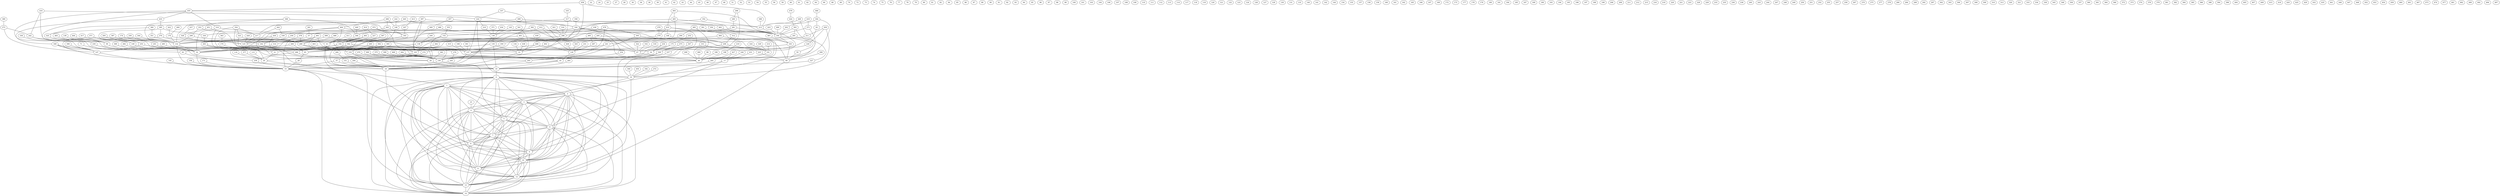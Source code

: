graph {
	0 [label=0]
	1 [label=1]
	2 [label=2]
	3 [label=3]
	4 [label=4]
	5 [label=5]
	6 [label=6]
	7 [label=7]
	8 [label=8]
	9 [label=9]
	10 [label=10]
	11 [label=11]
	12 [label=12]
	13 [label=13]
	14 [label=14]
	15 [label=15]
	16 [label=16]
	17 [label=17]
	18 [label=18]
	19 [label=19]
	20 [label=20]
	21 [label=21]
	22 [label=22]
	23 [label=23]
	24 [label=24]
	25 [label=25]
	26 [label=26]
	27 [label=27]
	28 [label=28]
	29 [label=29]
	30 [label=30]
	31 [label=31]
	32 [label=32]
	33 [label=33]
	34 [label=34]
	35 [label=35]
	36 [label=36]
	37 [label=37]
	38 [label=38]
	39 [label=39]
	40 [label=40]
	41 [label=41]
	42 [label=42]
	43 [label=43]
	44 [label=44]
	45 [label=45]
	46 [label=46]
	47 [label=47]
	48 [label=48]
	49 [label=49]
	50 [label=50]
	51 [label=51]
	52 [label=52]
	53 [label=53]
	54 [label=54]
	55 [label=55]
	56 [label=56]
	57 [label=57]
	58 [label=58]
	59 [label=59]
	60 [label=60]
	61 [label=61]
	62 [label=62]
	63 [label=63]
	64 [label=64]
	65 [label=65]
	66 [label=66]
	67 [label=67]
	68 [label=68]
	69 [label=69]
	70 [label=70]
	71 [label=71]
	72 [label=72]
	73 [label=73]
	74 [label=74]
	75 [label=75]
	76 [label=76]
	77 [label=77]
	78 [label=78]
	79 [label=79]
	80 [label=80]
	81 [label=81]
	82 [label=82]
	83 [label=83]
	84 [label=84]
	85 [label=85]
	86 [label=86]
	87 [label=87]
	88 [label=88]
	89 [label=89]
	90 [label=90]
	91 [label=91]
	92 [label=92]
	93 [label=93]
	94 [label=94]
	95 [label=95]
	96 [label=96]
	97 [label=97]
	98 [label=98]
	99 [label=99]
	100 [label=100]
	101 [label=101]
	102 [label=102]
	103 [label=103]
	104 [label=104]
	105 [label=105]
	106 [label=106]
	107 [label=107]
	108 [label=108]
	109 [label=109]
	110 [label=110]
	111 [label=111]
	112 [label=112]
	113 [label=113]
	114 [label=114]
	115 [label=115]
	116 [label=116]
	117 [label=117]
	118 [label=118]
	119 [label=119]
	120 [label=120]
	121 [label=121]
	122 [label=122]
	123 [label=123]
	124 [label=124]
	125 [label=125]
	126 [label=126]
	127 [label=127]
	128 [label=128]
	129 [label=129]
	130 [label=130]
	131 [label=131]
	132 [label=132]
	133 [label=133]
	134 [label=134]
	135 [label=135]
	136 [label=136]
	137 [label=137]
	138 [label=138]
	139 [label=139]
	140 [label=140]
	141 [label=141]
	142 [label=142]
	143 [label=143]
	144 [label=144]
	145 [label=145]
	146 [label=146]
	147 [label=147]
	148 [label=148]
	149 [label=149]
	150 [label=150]
	151 [label=151]
	152 [label=152]
	153 [label=153]
	154 [label=154]
	155 [label=155]
	156 [label=156]
	157 [label=157]
	158 [label=158]
	159 [label=159]
	160 [label=160]
	161 [label=161]
	162 [label=162]
	163 [label=163]
	164 [label=164]
	165 [label=165]
	166 [label=166]
	167 [label=167]
	168 [label=168]
	169 [label=169]
	170 [label=170]
	171 [label=171]
	172 [label=172]
	173 [label=173]
	174 [label=174]
	175 [label=175]
	176 [label=176]
	177 [label=177]
	178 [label=178]
	179 [label=179]
	180 [label=180]
	181 [label=181]
	182 [label=182]
	183 [label=183]
	184 [label=184]
	185 [label=185]
	186 [label=186]
	187 [label=187]
	188 [label=188]
	189 [label=189]
	190 [label=190]
	191 [label=191]
	192 [label=192]
	193 [label=193]
	194 [label=194]
	195 [label=195]
	196 [label=196]
	197 [label=197]
	198 [label=198]
	199 [label=199]
	200 [label=200]
	201 [label=201]
	202 [label=202]
	203 [label=203]
	204 [label=204]
	205 [label=205]
	206 [label=206]
	207 [label=207]
	208 [label=208]
	209 [label=209]
	210 [label=210]
	211 [label=211]
	212 [label=212]
	213 [label=213]
	214 [label=214]
	215 [label=215]
	216 [label=216]
	217 [label=217]
	218 [label=218]
	219 [label=219]
	220 [label=220]
	221 [label=221]
	222 [label=222]
	223 [label=223]
	224 [label=224]
	225 [label=225]
	226 [label=226]
	227 [label=227]
	228 [label=228]
	229 [label=229]
	230 [label=230]
	231 [label=231]
	232 [label=232]
	233 [label=233]
	234 [label=234]
	235 [label=235]
	236 [label=236]
	237 [label=237]
	238 [label=238]
	239 [label=239]
	240 [label=240]
	241 [label=241]
	242 [label=242]
	243 [label=243]
	244 [label=244]
	245 [label=245]
	246 [label=246]
	247 [label=247]
	248 [label=248]
	249 [label=249]
	250 [label=250]
	251 [label=251]
	252 [label=252]
	253 [label=253]
	254 [label=254]
	255 [label=255]
	256 [label=256]
	257 [label=257]
	258 [label=258]
	259 [label=259]
	260 [label=260]
	261 [label=261]
	262 [label=262]
	263 [label=263]
	264 [label=264]
	265 [label=265]
	266 [label=266]
	267 [label=267]
	268 [label=268]
	269 [label=269]
	270 [label=270]
	271 [label=271]
	272 [label=272]
	273 [label=273]
	274 [label=274]
	275 [label=275]
	276 [label=276]
	277 [label=277]
	278 [label=278]
	279 [label=279]
	280 [label=280]
	281 [label=281]
	282 [label=282]
	283 [label=283]
	284 [label=284]
	285 [label=285]
	286 [label=286]
	287 [label=287]
	288 [label=288]
	289 [label=289]
	290 [label=290]
	291 [label=291]
	292 [label=292]
	293 [label=293]
	294 [label=294]
	295 [label=295]
	296 [label=296]
	297 [label=297]
	298 [label=298]
	299 [label=299]
	300 [label=300]
	301 [label=301]
	302 [label=302]
	303 [label=303]
	304 [label=304]
	305 [label=305]
	306 [label=306]
	307 [label=307]
	308 [label=308]
	309 [label=309]
	310 [label=310]
	311 [label=311]
	312 [label=312]
	313 [label=313]
	314 [label=314]
	315 [label=315]
	316 [label=316]
	317 [label=317]
	318 [label=318]
	319 [label=319]
	320 [label=320]
	321 [label=321]
	322 [label=322]
	323 [label=323]
	324 [label=324]
	325 [label=325]
	326 [label=326]
	327 [label=327]
	328 [label=328]
	329 [label=329]
	330 [label=330]
	331 [label=331]
	332 [label=332]
	333 [label=333]
	334 [label=334]
	335 [label=335]
	336 [label=336]
	337 [label=337]
	338 [label=338]
	339 [label=339]
	340 [label=340]
	341 [label=341]
	342 [label=342]
	343 [label=343]
	344 [label=344]
	345 [label=345]
	346 [label=346]
	347 [label=347]
	348 [label=348]
	349 [label=349]
	350 [label=350]
	351 [label=351]
	352 [label=352]
	353 [label=353]
	354 [label=354]
	355 [label=355]
	356 [label=356]
	357 [label=357]
	358 [label=358]
	359 [label=359]
	360 [label=360]
	361 [label=361]
	362 [label=362]
	363 [label=363]
	364 [label=364]
	365 [label=365]
	366 [label=366]
	367 [label=367]
	368 [label=368]
	369 [label=369]
	370 [label=370]
	371 [label=371]
	372 [label=372]
	373 [label=373]
	374 [label=374]
	375 [label=375]
	376 [label=376]
	377 [label=377]
	378 [label=378]
	379 [label=379]
	380 [label=380]
	381 [label=381]
	382 [label=382]
	383 [label=383]
	384 [label=384]
	385 [label=385]
	386 [label=386]
	387 [label=387]
	388 [label=388]
	389 [label=389]
	390 [label=390]
	391 [label=391]
	392 [label=392]
	393 [label=393]
	394 [label=394]
	395 [label=395]
	396 [label=396]
	397 [label=397]
	398 [label=398]
	399 [label=399]
	400 [label=400]
	401 [label=401]
	402 [label=402]
	403 [label=403]
	404 [label=404]
	405 [label=405]
	406 [label=406]
	407 [label=407]
	408 [label=408]
	409 [label=409]
	410 [label=410]
	411 [label=411]
	412 [label=412]
	413 [label=413]
	414 [label=414]
	415 [label=415]
	416 [label=416]
	417 [label=417]
	418 [label=418]
	419 [label=419]
	420 [label=420]
	421 [label=421]
	422 [label=422]
	423 [label=423]
	424 [label=424]
	425 [label=425]
	426 [label=426]
	427 [label=427]
	428 [label=428]
	429 [label=429]
	430 [label=430]
	431 [label=431]
	432 [label=432]
	433 [label=433]
	434 [label=434]
	435 [label=435]
	436 [label=436]
	437 [label=437]
	438 [label=438]
	439 [label=439]
	440 [label=440]
	441 [label=441]
	442 [label=442]
	443 [label=443]
	444 [label=444]
	445 [label=445]
	446 [label=446]
	447 [label=447]
	448 [label=448]
	449 [label=449]
	450 [label=450]
	451 [label=451]
	452 [label=452]
	453 [label=453]
	454 [label=454]
	455 [label=455]
	456 [label=456]
	457 [label=457]
	458 [label=458]
	459 [label=459]
	460 [label=460]
	461 [label=461]
	462 [label=462]
	463 [label=463]
	464 [label=464]
	465 [label=465]
	466 [label=466]
	467 [label=467]
	468 [label=468]
	469 [label=469]
	470 [label=470]
	471 [label=471]
	472 [label=472]
	473 [label=473]
	474 [label=474]
	475 [label=475]
	476 [label=476]
	477 [label=477]
	478 [label=478]
	479 [label=479]
	480 [label=480]
	481 [label=481]
	482 [label=482]
	483 [label=483]
	484 [label=484]
	485 [label=485]
	486 [label=486]
	487 [label=487]
	488 [label=488]
	489 [label=489]
	490 [label=490]
	491 [label=491]
	492 [label=492]
	493 [label=493]
	494 [label=494]
	495 [label=495]
	496 [label=496]
	497 [label=497]
	498 [label=498]
	499 [label=499]
	0 -- 1
	0 -- 2
	0 -- 3
	0 -- 4
	0 -- 5
	0 -- 6
	0 -- 7
	0 -- 8
	0 -- 9
	0 -- 10
	0 -- 11
	0 -- 12
	0 -- 13
	0 -- 14
	1 -- 2
	1 -- 3
	1 -- 4
	1 -- 5
	1 -- 6
	1 -- 7
	1 -- 8
	1 -- 9
	1 -- 10
	1 -- 11
	1 -- 12
	1 -- 13
	1 -- 14
	2 -- 3
	2 -- 4
	2 -- 5
	2 -- 6
	2 -- 7
	2 -- 8
	2 -- 9
	2 -- 10
	2 -- 11
	2 -- 12
	2 -- 13
	2 -- 14
	3 -- 4
	3 -- 5
	3 -- 6
	3 -- 7
	3 -- 8
	3 -- 9
	3 -- 10
	3 -- 11
	3 -- 12
	3 -- 13
	3 -- 14
	4 -- 5
	4 -- 6
	4 -- 7
	4 -- 8
	4 -- 9
	4 -- 10
	4 -- 11
	4 -- 12
	4 -- 13
	4 -- 14
	5 -- 6
	5 -- 7
	5 -- 8
	5 -- 9
	5 -- 10
	5 -- 11
	5 -- 12
	5 -- 13
	5 -- 14
	6 -- 7
	6 -- 8
	6 -- 9
	6 -- 10
	6 -- 11
	6 -- 12
	6 -- 13
	6 -- 14
	7 -- 8
	7 -- 9
	7 -- 10
	7 -- 11
	7 -- 12
	7 -- 13
	7 -- 14
	8 -- 9
	8 -- 10
	8 -- 11
	8 -- 12
	8 -- 13
	8 -- 14
	9 -- 10
	9 -- 11
	9 -- 12
	9 -- 13
	9 -- 14
	10 -- 11
	10 -- 12
	10 -- 13
	10 -- 14
	11 -- 12
	11 -- 13
	11 -- 14
	12 -- 13
	12 -- 14
	13 -- 14
	15 -- 7
	15 -- 8
	15 -- 14
	16 -- 2
	16 -- 10
	17 -- 3
	17 -- 6
	18 -- 11
	18 -- 16
	19 -- 0
	20 -- 1
	21 -- 20
	23 -- 4
	26 -- 5
	29 -- 15
	31 -- 13
	31 -- 18
	32 -- 15
	33 -- 18
	34 -- 9
	35 -- 18
	35 -- 19
	37 -- 15
	37 -- 18
	40 -- 19
	49 -- 12
	50 -- 49
	57 -- 15
	58 -- 32
	63 -- 15
	65 -- 29
	67 -- 40
	71 -- 63
	83 -- 67
	88 -- 40
	102 -- 21
	102 -- 32
	102 -- 34
	105 -- 37
	115 -- 20
	116 -- 20
	125 -- 105
	128 -- 35
	132 -- 15
	132 -- 32
	134 -- 33
	135 -- 19
	135 -- 33
	135 -- 105
	136 -- 18
	136 -- 135
	137 -- 15
	137 -- 49
	138 -- 65
	139 -- 58
	143 -- 136
	145 -- 15
	146 -- 18
	147 -- 15
	148 -- 49
	148 -- 132
	149 -- 32
	150 -- 15
	150 -- 19
	151 -- 18
	152 -- 138
	152 -- 150
	153 -- 18
	153 -- 150
	156 -- 15
	163 -- 49
	163 -- 67
	164 -- 50
	164 -- 163
	168 -- 137
	170 -- 105
	171 -- 15
	174 -- 132
	175 -- 34
	175 -- 150
	176 -- 31
	176 -- 132
	182 -- 16
	183 -- 19
	186 -- 40
	188 -- 40
	191 -- 40
	192 -- 18
	192 -- 32
	200 -- 138
	201 -- 65
	202 -- 164
	203 -- 18
	204 -- 18
	205 -- 19
	207 -- 183
	209 -- 40
	209 -- 191
	210 -- 136
	213 -- 164
	214 -- 191
	217 -- 125
	219 -- 188
	222 -- 146
	224 -- 16
	224 -- 137
	224 -- 210
	225 -- 49
	226 -- 34
	227 -- 102
	230 -- 32
	231 -- 128
	232 -- 175
	234 -- 34
	234 -- 137
	237 -- 150
	239 -- 18
	241 -- 137
	241 -- 150
	242 -- 21
	242 -- 58
	245 -- 18
	246 -- 17
	253 -- 19
	253 -- 147
	254 -- 35
	256 -- 132
	259 -- 192
	260 -- 151
	261 -- 57
	262 -- 105
	263 -- 26
	263 -- 153
	264 -- 150
	264 -- 203
	265 -- 153
	266 -- 49
	268 -- 40
	269 -- 26
	269 -- 40
	271 -- 40
	271 -- 164
	272 -- 16
	273 -- 147
	273 -- 242
	274 -- 20
	276 -- 245
	279 -- 33
	281 -- 102
	281 -- 164
	282 -- 32
	283 -- 19
	285 -- 65
	286 -- 35
	286 -- 239
	287 -- 128
	288 -- 105
	288 -- 137
	288 -- 269
	290 -- 281
	291 -- 49
	291 -- 132
	293 -- 132
	293 -- 201
	294 -- 241
	295 -- 32
	295 -- 209
	296 -- 138
	296 -- 150
	298 -- 35
	298 -- 290
	299 -- 132
	299 -- 288
	300 -- 16
	300 -- 203
	301 -- 137
	304 -- 40
	304 -- 83
	304 -- 213
	305 -- 203
	305 -- 209
	311 -- 288
	312 -- 209
	314 -- 63
	315 -- 137
	316 -- 296
	317 -- 146
	317 -- 213
	317 -- 296
	318 -- 67
	319 -- 32
	319 -- 136
	319 -- 286
	322 -- 67
	323 -- 67
	323 -- 288
	324 -- 191
	325 -- 147
	326 -- 57
	326 -- 67
	326 -- 105
	326 -- 164
	326 -- 254
	327 -- 19
	328 -- 125
	329 -- 191
	330 -- 263
	331 -- 237
	331 -- 246
	332 -- 67
	335 -- 317
	336 -- 230
	337 -- 150
	337 -- 224
	339 -- 192
	340 -- 16
	341 -- 33
	341 -- 136
	342 -- 32
	342 -- 40
	342 -- 276
	342 -- 286
	343 -- 32
	343 -- 183
	344 -- 132
	346 -- 31
	347 -- 300
	349 -- 19
	349 -- 32
	349 -- 147
	350 -- 164
	351 -- 125
	352 -- 31
	352 -- 213
	353 -- 137
	353 -- 299
	354 -- 105
	354 -- 153
	354 -- 217
	354 -- 323
	355 -- 152
	358 -- 326
	359 -- 274
	362 -- 153
	363 -- 170
	365 -- 153
	367 -- 102
	367 -- 342
	368 -- 132
	368 -- 183
	368 -- 346
	368 -- 353
	369 -- 32
	370 -- 147
	370 -- 192
	370 -- 288
	371 -- 136
	375 -- 150
	377 -- 20
	378 -- 32
	378 -- 288
	380 -- 325
	380 -- 351
	383 -- 26
	387 -- 132
	389 -- 273
	390 -- 147
	391 -- 312
	392 -- 17
	392 -- 346
	393 -- 164
	393 -- 291
	393 -- 327
	395 -- 67
	395 -- 330
	395 -- 370
	397 -- 26
	397 -- 105
	397 -- 132
	397 -- 350
	398 -- 213
	399 -- 150
	400 -- 105
	401 -- 132
	401 -- 191
	402 -- 128
	402 -- 153
	403 -- 274
	406 -- 20
	406 -- 65
	408 -- 33
	408 -- 65
	408 -- 67
	410 -- 40
	410 -- 148
	410 -- 279
	410 -- 296
	410 -- 300
	411 -- 31
	412 -- 128
	412 -- 135
	412 -- 296
	413 -- 207
	414 -- 227
	416 -- 149
	416 -- 224
	416 -- 242
	417 -- 149
	417 -- 253
	419 -- 202
	419 -- 271
	421 -- 296
	422 -- 176
	423 -- 164
	424 -- 393
	426 -- 128
	427 -- 17
	427 -- 205
	428 -- 125
	430 -- 21
	430 -- 132
	430 -- 150
	431 -- 17
	433 -- 349
	433 -- 395
	434 -- 136
	436 -- 65
	436 -- 164
	437 -- 328
	438 -- 33
	439 -- 408
	440 -- 346
	442 -- 217
	442 -- 339
	443 -- 128
	444 -- 58
	445 -- 325
	445 -- 326
	449 -- 213
	449 -- 311
	450 -- 16
	451 -- 217
	451 -- 328
	455 -- 58
	455 -- 67
	455 -- 239
	455 -- 319
	455 -- 433
	456 -- 16
	456 -- 226
	456 -- 311
	457 -- 326
	457 -- 400
	458 -- 137
	458 -- 213
	458 -- 455
	462 -- 164
	463 -- 31
	463 -- 102
	463 -- 137
	463 -- 314
	464 -- 31
	464 -- 125
	464 -- 164
	464 -- 259
	465 -- 125
	465 -- 164
	465 -- 326
	466 -- 304
	468 -- 150
	469 -- 176
	470 -- 150
	471 -- 20
	471 -- 253
	472 -- 105
	472 -- 330
	472 -- 342
	475 -- 300
	476 -- 279
	478 -- 128
	478 -- 152
	478 -- 305
	479 -- 424
	480 -- 40
	483 -- 58
	484 -- 163
	484 -- 359
	485 -- 16
	485 -- 35
	485 -- 294
	486 -- 191
	486 -- 339
	487 -- 163
	488 -- 288
	490 -- 164
	491 -- 33
	491 -- 40
	491 -- 125
	491 -- 406
	493 -- 246
	493 -- 410
	493 -- 465
	495 -- 225
	495 -- 262
	495 -- 287
	496 -- 146
	496 -- 343
	496 -- 464
	498 -- 217
	498 -- 462
	499 -- 26
	499 -- 125
}
